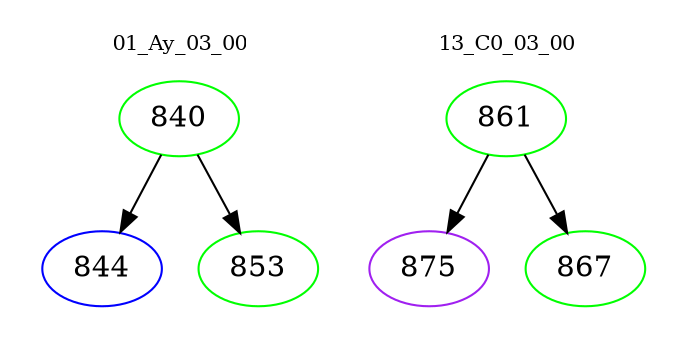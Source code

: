 digraph{
subgraph cluster_0 {
color = white
label = "01_Ay_03_00";
fontsize=10;
T0_840 [label="840", color="green"]
T0_840 -> T0_844 [color="black"]
T0_844 [label="844", color="blue"]
T0_840 -> T0_853 [color="black"]
T0_853 [label="853", color="green"]
}
subgraph cluster_1 {
color = white
label = "13_C0_03_00";
fontsize=10;
T1_861 [label="861", color="green"]
T1_861 -> T1_875 [color="black"]
T1_875 [label="875", color="purple"]
T1_861 -> T1_867 [color="black"]
T1_867 [label="867", color="green"]
}
}
